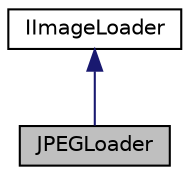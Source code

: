digraph "JPEGLoader"
{
 // LATEX_PDF_SIZE
  edge [fontname="Helvetica",fontsize="10",labelfontname="Helvetica",labelfontsize="10"];
  node [fontname="Helvetica",fontsize="10",shape=record];
  Node1 [label="JPEGLoader",height=0.2,width=0.4,color="black", fillcolor="grey75", style="filled", fontcolor="black",tooltip="Class to load the content of a JPEG file into an Image."];
  Node2 -> Node1 [dir="back",color="midnightblue",fontsize="10",style="solid",fontname="Helvetica"];
  Node2 [label="IImageLoader",height=0.2,width=0.4,color="black", fillcolor="white", style="filled",URL="$classarm__compute_1_1utils_1_1_i_image_loader.xhtml",tooltip="Image loader interface."];
}
